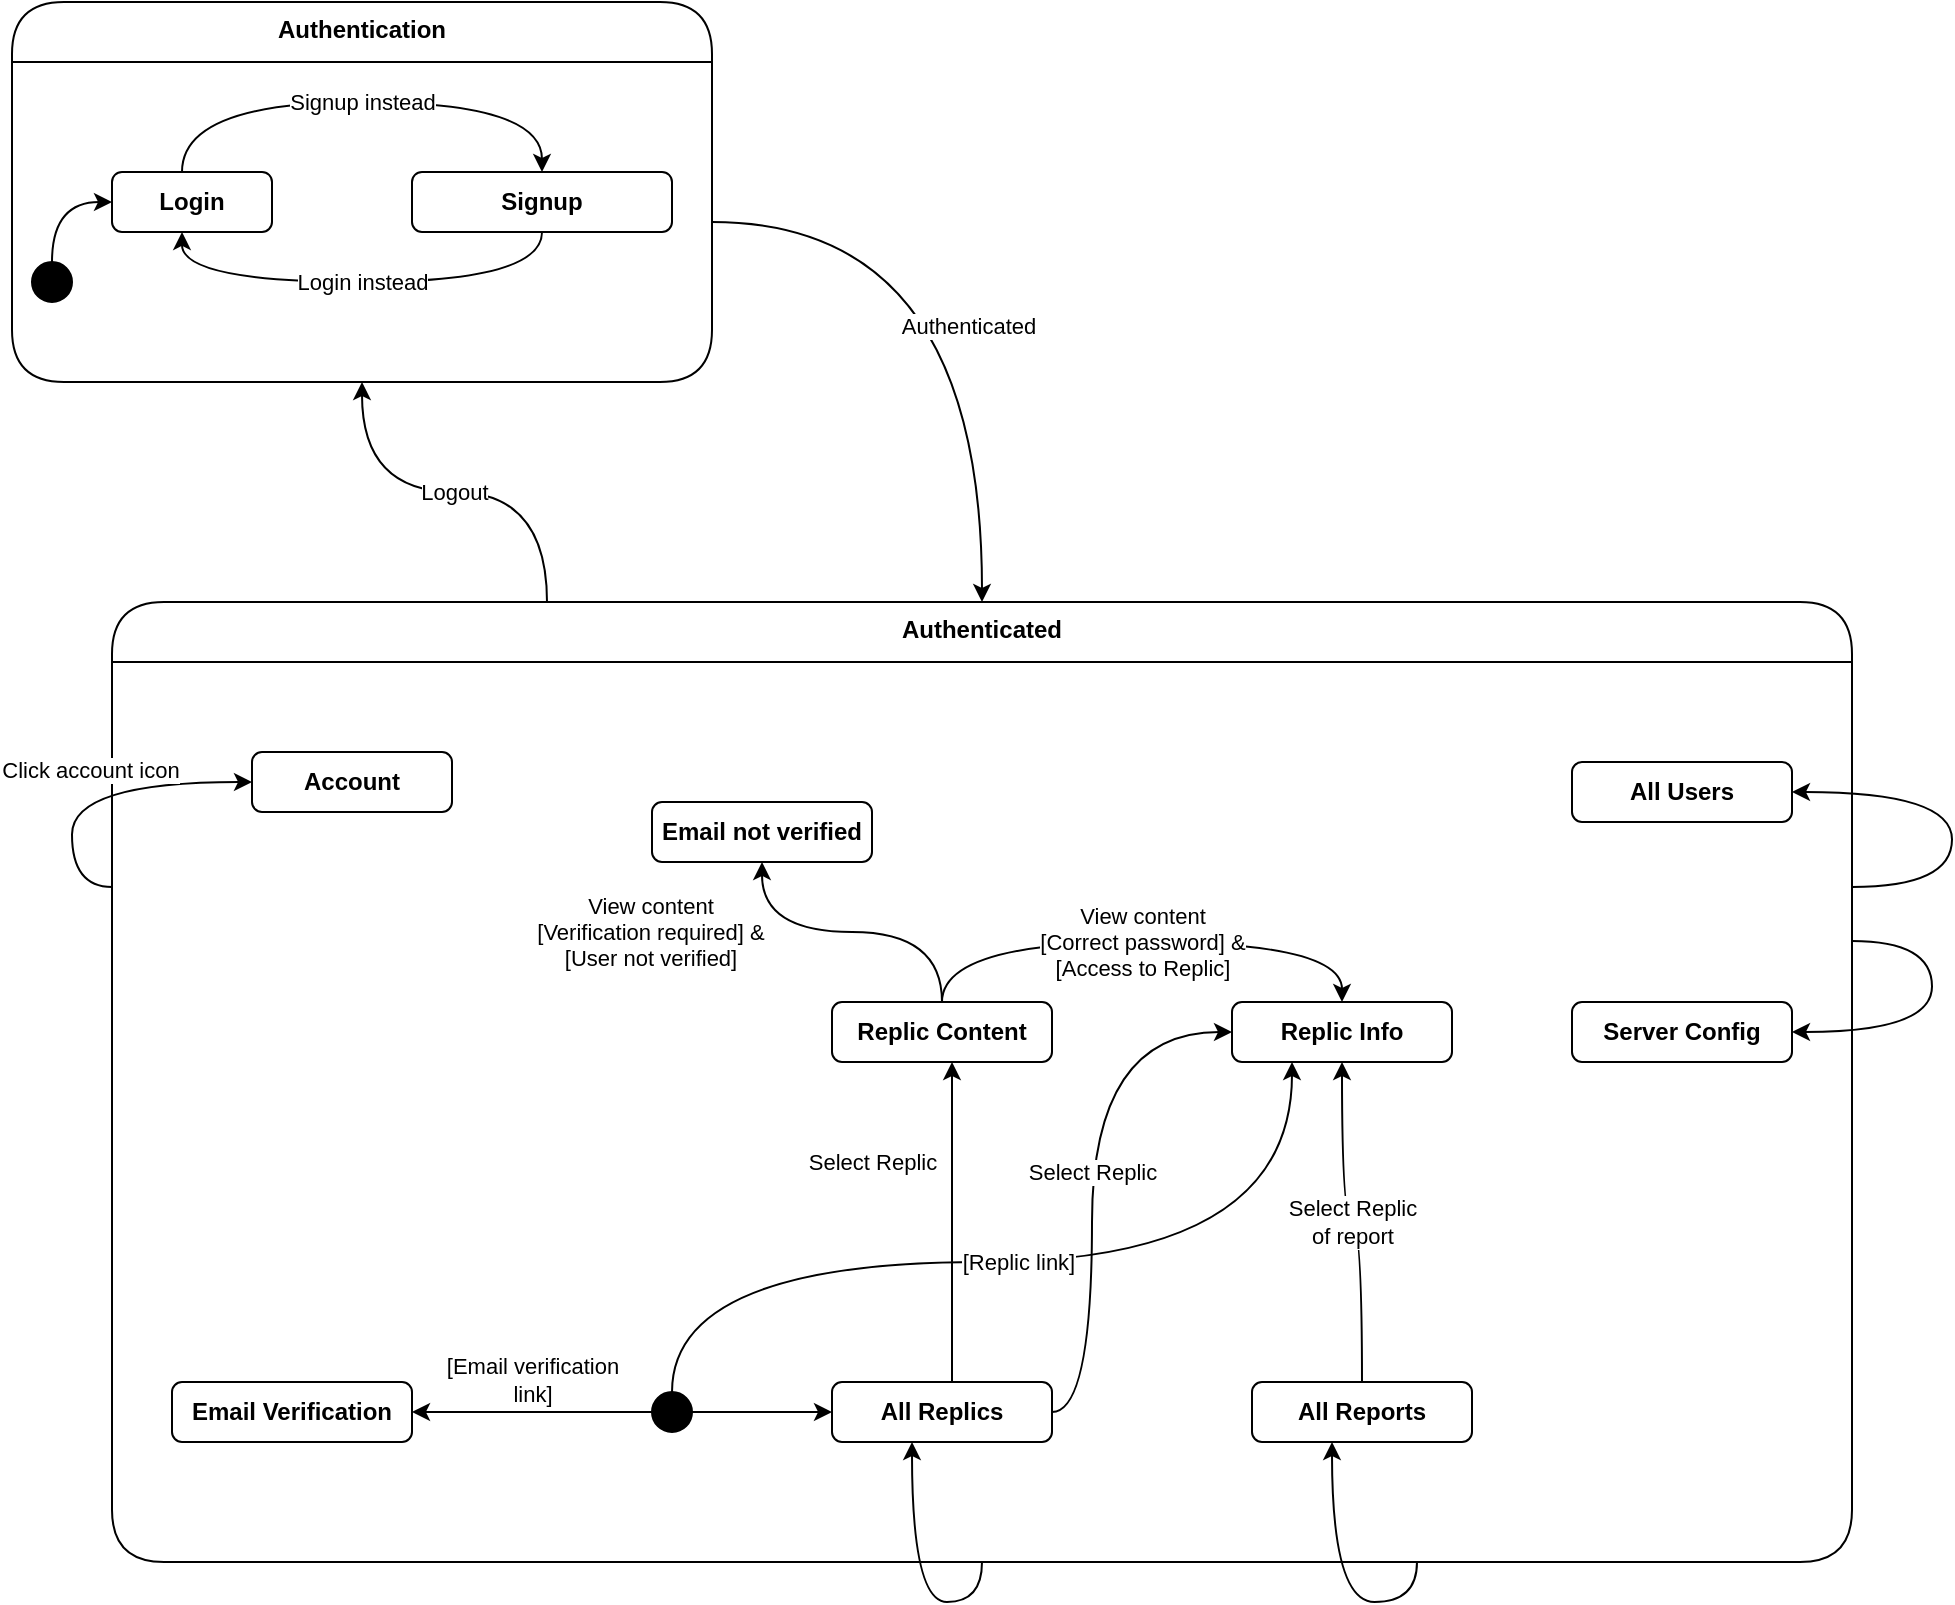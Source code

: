 <mxfile version="22.1.22" type="embed">
  <diagram id="pXi5_D2-40zMS9Ey3wNd" name="Page-1">
    <mxGraphModel dx="644" dy="381" grid="1" gridSize="10" guides="1" tooltips="1" connect="1" arrows="1" fold="1" page="1" pageScale="1" pageWidth="1100" pageHeight="850" math="0" shadow="0">
      <root>
        <mxCell id="0" />
        <mxCell id="1" parent="0" />
        <mxCell id="35" value="Logout" style="edgeStyle=orthogonalEdgeStyle;rounded=0;orthogonalLoop=1;jettySize=auto;html=1;curved=1;exitX=0.25;exitY=0;exitDx=0;exitDy=0;" parent="1" source="2" target="15" edge="1">
          <mxGeometry relative="1" as="geometry" />
        </mxCell>
        <mxCell id="2" value="Authenticated" style="swimlane;fontStyle=1;align=center;verticalAlign=top;childLayout=stackLayout;horizontal=1;startSize=30;horizontalStack=0;resizeParent=1;resizeParentMax=0;resizeLast=0;collapsible=0;marginBottom=0;html=1;rounded=1;absoluteArcSize=1;arcSize=52;whiteSpace=wrap;fixedWidth=0;" parent="1" vertex="1">
          <mxGeometry x="90" y="320" width="870" height="480" as="geometry" />
        </mxCell>
        <mxCell id="3" value="" style="fillColor=none;strokeColor=none;container=1;collapsible=0;recursiveResize=0;" parent="2" vertex="1">
          <mxGeometry y="30" width="870" height="450" as="geometry" />
        </mxCell>
        <mxCell id="37" value="Select Replic" style="edgeStyle=orthogonalEdgeStyle;rounded=0;orthogonalLoop=1;jettySize=auto;html=1;curved=1;" parent="3" source="5" target="36" edge="1">
          <mxGeometry relative="1" as="geometry">
            <Array as="points">
              <mxPoint x="490" y="375" />
              <mxPoint x="490" y="185" />
            </Array>
          </mxGeometry>
        </mxCell>
        <mxCell id="39" value="Select Replic" style="edgeStyle=orthogonalEdgeStyle;rounded=0;orthogonalLoop=1;jettySize=auto;html=1;curved=1;spacingBottom=60;spacingRight=80;" parent="3" source="5" target="38" edge="1">
          <mxGeometry relative="1" as="geometry">
            <Array as="points">
              <mxPoint x="420" y="280" />
              <mxPoint x="420" y="280" />
            </Array>
          </mxGeometry>
        </mxCell>
        <mxCell id="5" value="All Replics" style="html=1;align=center;verticalAlign=middle;rounded=1;absoluteArcSize=1;arcSize=10;whiteSpace=wrap;fontStyle=1" parent="3" vertex="1">
          <mxGeometry x="360" y="360" width="110" height="30" as="geometry" />
        </mxCell>
        <mxCell id="40" value="Select Replic&lt;br&gt;of report" style="edgeStyle=orthogonalEdgeStyle;rounded=0;orthogonalLoop=1;jettySize=auto;html=1;curved=1;" parent="3" source="24" target="36" edge="1">
          <mxGeometry relative="1" as="geometry" />
        </mxCell>
        <mxCell id="24" value="All Reports" style="html=1;align=center;verticalAlign=middle;rounded=1;absoluteArcSize=1;arcSize=10;whiteSpace=wrap;fontStyle=1" parent="3" vertex="1">
          <mxGeometry x="570" y="360" width="110" height="30" as="geometry" />
        </mxCell>
        <mxCell id="25" value="All Users" style="html=1;align=center;verticalAlign=middle;rounded=1;absoluteArcSize=1;arcSize=10;whiteSpace=wrap;fontStyle=1" parent="3" vertex="1">
          <mxGeometry x="730" y="50" width="110" height="30" as="geometry" />
        </mxCell>
        <mxCell id="26" value="Server Config" style="html=1;align=center;verticalAlign=middle;rounded=1;absoluteArcSize=1;arcSize=10;whiteSpace=wrap;fontStyle=1" parent="3" vertex="1">
          <mxGeometry x="730" y="170" width="110" height="30" as="geometry" />
        </mxCell>
        <mxCell id="27" style="edgeStyle=orthogonalEdgeStyle;rounded=0;orthogonalLoop=1;jettySize=auto;html=1;exitX=0.5;exitY=1;exitDx=0;exitDy=0;curved=1;" parent="3" source="3" target="5" edge="1">
          <mxGeometry relative="1" as="geometry">
            <mxPoint x="211.68" y="449.55" as="sourcePoint" />
            <Array as="points">
              <mxPoint x="435" y="470" />
              <mxPoint x="400" y="470" />
            </Array>
          </mxGeometry>
        </mxCell>
        <mxCell id="28" style="edgeStyle=orthogonalEdgeStyle;rounded=0;orthogonalLoop=1;jettySize=auto;html=1;exitX=0.75;exitY=1;exitDx=0;exitDy=0;curved=1;" parent="3" source="3" target="24" edge="1">
          <mxGeometry relative="1" as="geometry">
            <mxPoint x="274.08" y="449.55" as="sourcePoint" />
            <Array as="points">
              <mxPoint x="653" y="470" />
              <mxPoint x="610" y="470" />
            </Array>
          </mxGeometry>
        </mxCell>
        <mxCell id="29" style="edgeStyle=orthogonalEdgeStyle;rounded=0;orthogonalLoop=1;jettySize=auto;html=1;curved=1;exitX=1;exitY=0.25;exitDx=0;exitDy=0;" parent="3" source="3" target="25" edge="1">
          <mxGeometry relative="1" as="geometry">
            <mxPoint x="633.12" y="450" as="sourcePoint" />
            <Array as="points">
              <mxPoint x="920" y="113" />
              <mxPoint x="920" y="65" />
            </Array>
          </mxGeometry>
        </mxCell>
        <mxCell id="30" style="edgeStyle=orthogonalEdgeStyle;rounded=0;orthogonalLoop=1;jettySize=auto;html=1;exitX=1;exitY=0.31;exitDx=0;exitDy=0;curved=1;exitPerimeter=0;" parent="3" source="3" target="26" edge="1">
          <mxGeometry relative="1" as="geometry">
            <mxPoint x="668.64" y="450" as="sourcePoint" />
            <Array as="points">
              <mxPoint x="910" y="139" />
              <mxPoint x="910" y="185" />
            </Array>
          </mxGeometry>
        </mxCell>
        <mxCell id="32" style="edgeStyle=orthogonalEdgeStyle;rounded=0;orthogonalLoop=1;jettySize=auto;html=1;" parent="3" source="31" target="5" edge="1">
          <mxGeometry relative="1" as="geometry">
            <mxPoint x="320" y="375" as="sourcePoint" />
          </mxGeometry>
        </mxCell>
        <mxCell id="43" value="[Email verification&lt;br&gt;link]" style="edgeStyle=orthogonalEdgeStyle;rounded=0;orthogonalLoop=1;jettySize=auto;html=1;spacingBottom=32;" parent="3" source="31" target="42" edge="1">
          <mxGeometry relative="1" as="geometry" />
        </mxCell>
        <mxCell id="44" value="[Replic link]" style="edgeStyle=orthogonalEdgeStyle;rounded=0;orthogonalLoop=1;jettySize=auto;html=1;curved=1;" parent="3" source="31" target="36" edge="1">
          <mxGeometry relative="1" as="geometry">
            <Array as="points">
              <mxPoint x="280" y="300" />
              <mxPoint x="590" y="300" />
            </Array>
          </mxGeometry>
        </mxCell>
        <mxCell id="31" value="" style="ellipse;fillColor=strokeColor;html=1;" parent="3" vertex="1">
          <mxGeometry x="270" y="365" width="20" height="20" as="geometry" />
        </mxCell>
        <mxCell id="33" value="Account" style="html=1;align=center;verticalAlign=middle;rounded=1;absoluteArcSize=1;arcSize=10;whiteSpace=wrap;fontStyle=1" parent="3" vertex="1">
          <mxGeometry x="70" y="45" width="100" height="30" as="geometry" />
        </mxCell>
        <mxCell id="34" value="Click account icon" style="edgeStyle=orthogonalEdgeStyle;rounded=0;orthogonalLoop=1;jettySize=auto;html=1;exitX=0;exitY=0.25;exitDx=0;exitDy=0;curved=1;spacingBottom=13;" parent="3" source="3" target="33" edge="1">
          <mxGeometry relative="1" as="geometry">
            <Array as="points">
              <mxPoint x="-20" y="112" />
              <mxPoint x="-20" y="60" />
            </Array>
          </mxGeometry>
        </mxCell>
        <mxCell id="36" value="Replic Info" style="html=1;align=center;verticalAlign=middle;rounded=1;absoluteArcSize=1;arcSize=10;whiteSpace=wrap;fontStyle=1" parent="3" vertex="1">
          <mxGeometry x="560" y="170" width="110" height="30" as="geometry" />
        </mxCell>
        <mxCell id="41" value="View content&lt;br&gt;[Correct password] &amp;amp;&lt;br&gt;[Access to Replic]" style="edgeStyle=orthogonalEdgeStyle;rounded=0;orthogonalLoop=1;jettySize=auto;html=1;curved=1;" parent="3" source="38" target="36" edge="1">
          <mxGeometry relative="1" as="geometry">
            <Array as="points">
              <mxPoint x="415" y="140" />
              <mxPoint x="615" y="140" />
            </Array>
          </mxGeometry>
        </mxCell>
        <mxCell id="46" value="View content&lt;br&gt;[Verification required] &amp;amp;&lt;br&gt;[User not verified]" style="edgeStyle=orthogonalEdgeStyle;rounded=0;orthogonalLoop=1;jettySize=auto;html=1;curved=1;spacingRight=202;" parent="3" source="38" target="45" edge="1">
          <mxGeometry relative="1" as="geometry" />
        </mxCell>
        <mxCell id="38" value="Replic Content" style="html=1;align=center;verticalAlign=middle;rounded=1;absoluteArcSize=1;arcSize=10;whiteSpace=wrap;fontStyle=1" parent="3" vertex="1">
          <mxGeometry x="360" y="170" width="110" height="30" as="geometry" />
        </mxCell>
        <mxCell id="42" value="Email Verification" style="html=1;align=center;verticalAlign=middle;rounded=1;absoluteArcSize=1;arcSize=10;whiteSpace=wrap;fontStyle=1" parent="3" vertex="1">
          <mxGeometry x="30" y="360" width="120" height="30" as="geometry" />
        </mxCell>
        <mxCell id="45" value="Email not verified" style="html=1;align=center;verticalAlign=middle;rounded=1;absoluteArcSize=1;arcSize=10;whiteSpace=wrap;fontStyle=1" parent="3" vertex="1">
          <mxGeometry x="270" y="70" width="110" height="30" as="geometry" />
        </mxCell>
        <mxCell id="23" value="Authenticated" style="edgeStyle=orthogonalEdgeStyle;rounded=0;orthogonalLoop=1;jettySize=auto;html=1;curved=1;exitX=1;exitY=0.5;exitDx=0;exitDy=0;spacingTop=49;spacingRight=14;" parent="1" source="16" target="2" edge="1">
          <mxGeometry relative="1" as="geometry" />
        </mxCell>
        <mxCell id="15" value="Authentication" style="swimlane;fontStyle=1;align=center;verticalAlign=top;childLayout=stackLayout;horizontal=1;startSize=30;horizontalStack=0;resizeParent=1;resizeParentMax=0;resizeLast=0;collapsible=0;marginBottom=0;html=1;rounded=1;absoluteArcSize=1;arcSize=52;whiteSpace=wrap;fixedWidth=0;" parent="1" vertex="1">
          <mxGeometry x="40" y="20" width="350" height="190" as="geometry" />
        </mxCell>
        <mxCell id="16" value="" style="fillColor=none;strokeColor=none;container=1;collapsible=0;recursiveResize=0;" parent="15" vertex="1">
          <mxGeometry y="30" width="350" height="160" as="geometry" />
        </mxCell>
        <mxCell id="17" value="Login instead" style="edgeStyle=orthogonalEdgeStyle;rounded=0;orthogonalLoop=1;jettySize=auto;html=1;curved=1;" parent="16" source="18" target="20" edge="1">
          <mxGeometry relative="1" as="geometry">
            <mxPoint x="85" y="120" as="sourcePoint" />
            <Array as="points">
              <mxPoint x="265" y="110" />
              <mxPoint x="85" y="110" />
            </Array>
          </mxGeometry>
        </mxCell>
        <mxCell id="18" value="Signup" style="html=1;align=center;verticalAlign=middle;rounded=1;absoluteArcSize=1;arcSize=10;whiteSpace=wrap;fontStyle=1" parent="16" vertex="1">
          <mxGeometry x="200" y="54.97" width="130" height="30" as="geometry" />
        </mxCell>
        <mxCell id="19" value="Signup instead" style="edgeStyle=orthogonalEdgeStyle;rounded=0;orthogonalLoop=1;jettySize=auto;html=1;curved=1;" parent="16" source="20" target="18" edge="1">
          <mxGeometry relative="1" as="geometry">
            <Array as="points">
              <mxPoint x="85" y="20" />
              <mxPoint x="265" y="20" />
            </Array>
          </mxGeometry>
        </mxCell>
        <mxCell id="20" value="Login" style="html=1;align=center;verticalAlign=middle;rounded=1;absoluteArcSize=1;arcSize=10;whiteSpace=wrap;fontStyle=1" parent="16" vertex="1">
          <mxGeometry x="50" y="54.97" width="80" height="30" as="geometry" />
        </mxCell>
        <mxCell id="21" style="edgeStyle=orthogonalEdgeStyle;rounded=0;orthogonalLoop=1;jettySize=auto;html=1;curved=1;" parent="16" source="22" target="20" edge="1">
          <mxGeometry relative="1" as="geometry">
            <Array as="points">
              <mxPoint x="20" y="70" />
            </Array>
          </mxGeometry>
        </mxCell>
        <mxCell id="22" value="" style="ellipse;fillColor=strokeColor;html=1;" parent="16" vertex="1">
          <mxGeometry x="10" y="100" width="20" height="20" as="geometry" />
        </mxCell>
      </root>
    </mxGraphModel>
  </diagram>
</mxfile>
